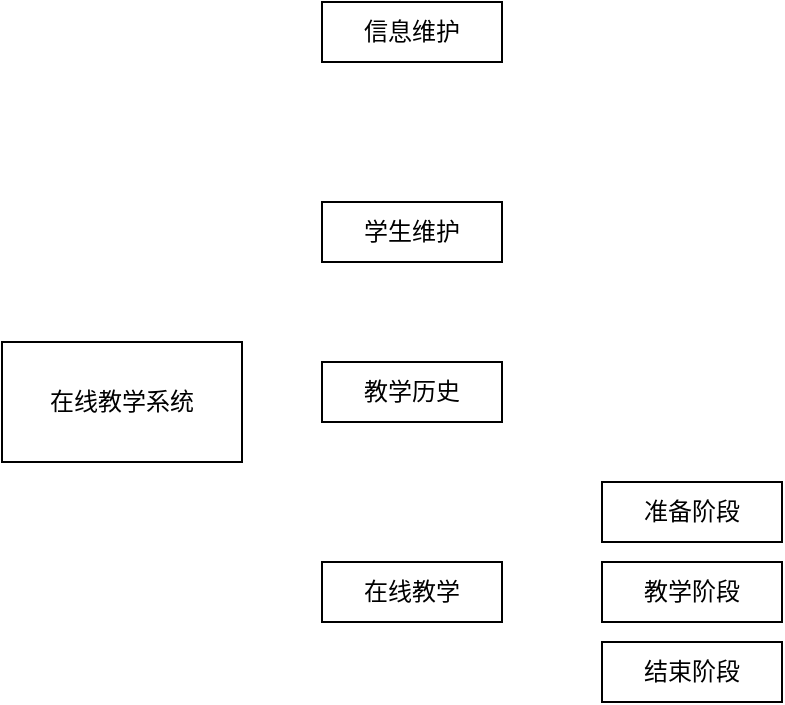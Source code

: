 <mxfile version="17.4.5" type="github">
  <diagram id="Ah3u9-YwMM3J3fxS9JHa" name="Page-1">
    <mxGraphModel dx="886" dy="589" grid="1" gridSize="10" guides="1" tooltips="1" connect="1" arrows="1" fold="1" page="1" pageScale="1" pageWidth="827" pageHeight="1169" math="0" shadow="0">
      <root>
        <mxCell id="0" />
        <mxCell id="1" parent="0" />
        <mxCell id="0eeVL74wy0feNlC6x5A--1" value="在线教学系统" style="rounded=0;whiteSpace=wrap;html=1;" vertex="1" parent="1">
          <mxGeometry x="40" y="250" width="120" height="60" as="geometry" />
        </mxCell>
        <mxCell id="0eeVL74wy0feNlC6x5A--2" value="信息维护" style="rounded=0;whiteSpace=wrap;html=1;" vertex="1" parent="1">
          <mxGeometry x="200" y="80" width="90" height="30" as="geometry" />
        </mxCell>
        <mxCell id="0eeVL74wy0feNlC6x5A--3" value="学生维护" style="rounded=0;whiteSpace=wrap;html=1;" vertex="1" parent="1">
          <mxGeometry x="200" y="180" width="90" height="30" as="geometry" />
        </mxCell>
        <mxCell id="0eeVL74wy0feNlC6x5A--4" value="教学历史" style="rounded=0;whiteSpace=wrap;html=1;" vertex="1" parent="1">
          <mxGeometry x="200" y="260" width="90" height="30" as="geometry" />
        </mxCell>
        <mxCell id="0eeVL74wy0feNlC6x5A--5" value="在线教学" style="rounded=0;whiteSpace=wrap;html=1;" vertex="1" parent="1">
          <mxGeometry x="200" y="360" width="90" height="30" as="geometry" />
        </mxCell>
        <mxCell id="0eeVL74wy0feNlC6x5A--6" value="准备阶段" style="rounded=0;whiteSpace=wrap;html=1;" vertex="1" parent="1">
          <mxGeometry x="340" y="320" width="90" height="30" as="geometry" />
        </mxCell>
        <mxCell id="0eeVL74wy0feNlC6x5A--7" value="教学阶段" style="rounded=0;whiteSpace=wrap;html=1;" vertex="1" parent="1">
          <mxGeometry x="340" y="360" width="90" height="30" as="geometry" />
        </mxCell>
        <mxCell id="0eeVL74wy0feNlC6x5A--8" value="结束阶段" style="rounded=0;whiteSpace=wrap;html=1;" vertex="1" parent="1">
          <mxGeometry x="340" y="400" width="90" height="30" as="geometry" />
        </mxCell>
      </root>
    </mxGraphModel>
  </diagram>
</mxfile>
